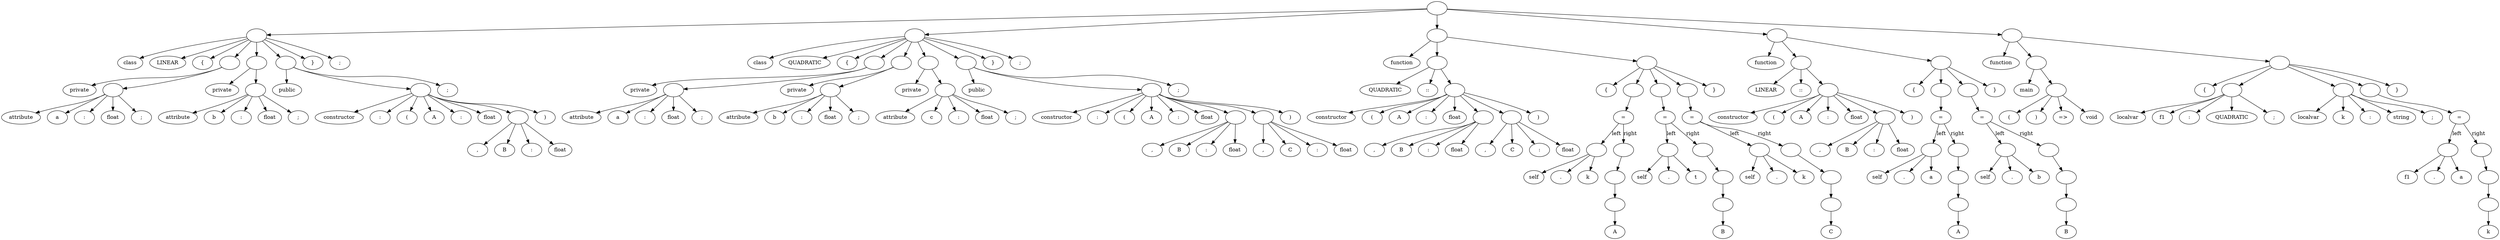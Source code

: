 digraph AST {
node55530882 [label=""]
node55530882 -> node30015890
node30015890 [label=""]
node30015890 -> node1707556
node1707556 [label="class"]
node30015890 -> node15368010
node15368010 [label="LINEAR"]
node30015890 -> node4094363
node4094363 [label="{"]
node30015890 -> node36849274
node36849274 [label=""]
node36849274 -> node63208015
node63208015 [label="private"]
node36849274 -> node32001227
node32001227 [label=""]
node32001227 -> node19575591
node19575591 [label="attribute"]
node32001227 -> node41962596
node41962596 [label="a"]
node32001227 -> node42119052
node42119052 [label=":"]
node32001227 -> node43527150
node43527150 [label="float"]
node32001227 -> node56200037
node56200037 [label=";"]
node30015890 -> node36038289
node36038289 [label=""]
node36038289 -> node55909147
node55909147 [label="private"]
node36038289 -> node33420276
node33420276 [label=""]
node33420276 -> node32347029
node32347029 [label="attribute"]
node33420276 -> node22687807
node22687807 [label="b"]
node33420276 -> node2863675
node2863675 [label=":"]
node33420276 -> node25773083
node25773083 [label="float"]
node33420276 -> node30631159
node30631159 [label=";"]
node30015890 -> node7244975
node7244975 [label=""]
node7244975 -> node65204782
node65204782 [label="public"]
node7244975 -> node49972132
node49972132 [label=""]
node49972132 -> node47096010
node47096010 [label="constructor"]
node49972132 -> node21210914
node21210914 [label=":"]
node49972132 -> node56680499
node56680499 [label="("]
node49972132 -> node40362448
node40362448 [label="A"]
node49972132 -> node27717712
node27717712 [label=":"]
node49972132 -> node48132822
node48132822 [label="float"]
node49972132 -> node30542218
node30542218 [label=""]
node30542218 -> node6444509
node6444509 [label=","]
node30542218 -> node58000584
node58000584 [label="B"]
node30542218 -> node52243212
node52243212 [label=":"]
node30542218 -> node426867
node426867 [label="float"]
node49972132 -> node3841804
node3841804 [label=")"]
node7244975 -> node34576242
node34576242 [label=";"]
node30015890 -> node42750725
node42750725 [label="}"]
node30015890 -> node49212206
node49212206 [label=";"]
node55530882 -> node40256670
node40256670 [label=""]
node40256670 -> node26765710
node26765710 [label="class"]
node40256670 -> node39564799
node39564799 [label="QUADRATIC"]
node40256670 -> node20538874
node20538874 [label="{"]
node40256670 -> node50632145
node50632145 [label=""]
node50632145 -> node53036123
node53036123 [label="private"]
node50632145 -> node7563067
node7563067 [label=""]
node7563067 -> node958745
node958745 [label="attribute"]
node7563067 -> node8628710
node8628710 [label="a"]
node7563067 -> node10549531
node10549531 [label=":"]
node7563067 -> node27836922
node27836922 [label="float"]
node7563067 -> node49205706
node49205706 [label=";"]
node40256670 -> node40198173
node40198173 [label=""]
node40198173 -> node26239245
node26239245 [label="private"]
node40198173 -> node34826618
node34826618 [label=""]
node34826618 -> node45004109
node45004109 [label="attribute"]
node34826618 -> node2383799
node2383799 [label="b"]
node34826618 -> node21454193
node21454193 [label=":"]
node34826618 -> node58870012
node58870012 [label="float"]
node34826618 -> node60068066
node60068066 [label=";"]
node40256670 -> node3741682
node3741682 [label=""]
node3741682 -> node33675143
node33675143 [label="private"]
node3741682 -> node34640832
node34640832 [label=""]
node34640832 -> node43332040
node43332040 [label="attribute"]
node34640832 -> node54444047
node54444047 [label="c"]
node34640832 -> node20234383
node20234383 [label=":"]
node34640832 -> node47891719
node47891719 [label="float"]
node34640832 -> node28372289
node28372289 [label=";"]
node40256670 -> node54024015
node54024015 [label=""]
node54024015 -> node16454088
node16454088 [label="public"]
node54024015 -> node13869071
node13869071 [label=""]
node13869071 -> node57712780
node57712780 [label="constructor"]
node13869071 -> node49652976
node49652976 [label=":"]
node13869071 -> node44223604
node44223604 [label="("]
node13869071 -> node62468121
node62468121 [label="A"]
node13869071 -> node25342185
node25342185 [label=":"]
node13869071 -> node26753075
node26753075 [label="float"]
node13869071 -> node39451090
node39451090 [label=""]
node39451090 -> node19515494
node19515494 [label=","]
node39451090 -> node41421720
node41421720 [label="B"]
node39451090 -> node37251161
node37251161 [label=":"]
node39451090 -> node66824994
node66824994 [label="float"]
node13869071 -> node64554036
node64554036 [label=""]
node64554036 -> node44115416
node44115416 [label=","]
node64554036 -> node61494432
node61494432 [label="C"]
node64554036 -> node16578980
node16578980 [label=":"]
node64554036 -> node14993092
node14993092 [label="float"]
node13869071 -> node720107
node720107 [label=")"]
node54024015 -> node6480969
node6480969 [label=";"]
node40256670 -> node58328727
node58328727 [label="}"]
node40256670 -> node55196503
node55196503 [label=";"]
node55530882 -> node27006480
node27006480 [label=""]
node27006480 -> node41731733
node41731733 [label="function"]
node27006480 -> node40041277
node40041277 [label=""]
node40041277 -> node24827179
node24827179 [label="QUADRATIC"]
node40041277 -> node22118023
node22118023 [label="::"]
node40041277 -> node64844482
node64844482 [label=""]
node64844482 -> node46729429
node46729429 [label="constructor"]
node64844482 -> node17911681
node17911681 [label="("]
node64844482 -> node26987408
node26987408 [label="A"]
node64844482 -> node41560081
node41560081 [label=":"]
node64844482 -> node38496415
node38496415 [label="float"]
node64844482 -> node10923418
node10923418 [label=""]
node10923418 -> node31201899
node31201899 [label=","]
node10923418 -> node12381635
node12381635 [label="B"]
node10923418 -> node44325851
node44325851 [label=":"]
node10923418 -> node63388340
node63388340 [label="float"]
node64844482 -> node33624151
node33624151 [label=""]
node33624151 -> node34181910
node34181910 [label=","]
node33624151 -> node39201736
node39201736 [label="C"]
node33624151 -> node17271312
node17271312 [label=":"]
node33624151 -> node21224086
node21224086 [label="float"]
node64844482 -> node56799051
node56799051 [label=")"]
node27006480 -> node41429416
node41429416 [label=""]
node41429416 -> node37320431
node37320431 [label="{"]
node41429416 -> node339559
node339559 [label=""]
node339559 -> node3056034
node3056034 [label="="]
node3056034 -> node27504314 [label="left"]
node27504314 [label=""]
node27504314 -> node46212239
node46212239 [label="self"]
node27504314 -> node13256970
node13256970 [label="."]
node27504314 -> node52203868
node52203868 [label="k"]
node3056034 -> node72766 [label="right"]
node72766 [label=""]
node72766 -> node654897
node654897 [label=""]
node654897 -> node5894079
node5894079 [label=""]
node5894079 -> node53046711
node53046711 [label="A"]
node41429416 -> node7658356
node7658356 [label=""]
node7658356 -> node1816341
node1816341 [label="="]
node1816341 -> node16347077 [label="left"]
node16347077 [label=""]
node16347077 -> node12905972
node12905972 [label="self"]
node16347077 -> node49044892
node49044892 [label="."]
node16347077 -> node38750844
node38750844 [label="t"]
node1816341 -> node13213278 [label="right"]
node13213278 [label=""]
node13213278 -> node51810644
node51810644 [label=""]
node51810644 -> node63642613
node63642613 [label=""]
node63642613 -> node35912612
node35912612 [label="B"]
node41429416 -> node54778057
node54778057 [label=""]
node54778057 -> node23240469
node23240469 [label="="]
node23240469 -> node7837633 [label="left"]
node7837633 [label=""]
node7837633 -> node3429838
node3429838 [label="self"]
node7837633 -> node30868550
node30868550 [label="."]
node7837633 -> node9381496
node9381496 [label="k"]
node23240469 -> node17324607 [label="right"]
node17324607 [label=""]
node17324607 -> node21703739
node21703739 [label=""]
node21703739 -> node61115925
node61115925 [label=""]
node61115925 -> node13172414
node13172414 [label="C"]
node41429416 -> node51442863
node51442863 [label="}"]
node55530882 -> node60332585
node60332585 [label=""]
node60332585 -> node6122357
node6122357 [label="function"]
node60332585 -> node55101221
node55101221 [label=""]
node55101221 -> node26148945
node26148945 [label="LINEAR"]
node55101221 -> node34013913
node34013913 [label="::"]
node55101221 -> node37689768
node37689768 [label=""]
node37689768 -> node3663598
node3663598 [label="constructor"]
node37689768 -> node32972388
node32972388 [label="("]
node37689768 -> node28316044
node28316044 [label="A"]
node37689768 -> node53517805
node53517805 [label=":"]
node37689768 -> node11898202
node11898202 [label="float"]
node37689768 -> node39974954
node39974954 [label=""]
node39974954 -> node24230272
node24230272 [label=","]
node39974954 -> node16745860
node16745860 [label="B"]
node39974954 -> node16495015
node16495015 [label=":"]
node39974954 -> node14237410
node14237410 [label="float"]
node37689768 -> node61027830
node61027830 [label=")"]
node60332585 -> node12379565
node12379565 [label=""]
node12379565 -> node44307222
node44307222 [label="{"]
node12379565 -> node63220684
node63220684 [label=""]
node63220684 -> node32115247
node32115247 [label="="]
node32115247 -> node20601768 [label="left"]
node20601768 [label=""]
node20601768 -> node51198184
node51198184 [label="self"]
node20601768 -> node58130472
node58130472 [label="."]
node20601768 -> node53412201
node53412201 [label="a"]
node32115247 -> node10947764 [label="right"]
node10947764 [label=""]
node10947764 -> node31421019
node31421019 [label=""]
node31421019 -> node14353717
node14353717 [label=""]
node14353717 -> node62074597
node62074597 [label="A"]
node12379565 -> node21800467
node21800467 [label=""]
node21800467 -> node61986480
node61986480 [label="="]
node61986480 -> node21007413 [label="left"]
node21007413 [label=""]
node21007413 -> node54848996
node54848996 [label="self"]
node21007413 -> node23878916
node23878916 [label="."]
node21007413 -> node13583655
node13583655 [label="b"]
node61986480 -> node55144039 [label="right"]
node55144039 [label=""]
node55144039 -> node26534308
node26534308 [label=""]
node26534308 -> node37482183
node37482183 [label=""]
node37482183 -> node1795329
node1795329 [label="B"]
node12379565 -> node16157963
node16157963 [label="}"]
node55530882 -> node11203942
node11203942 [label=""]
node11203942 -> node33726620
node33726620 [label="function"]
node11203942 -> node35104124
node35104124 [label=""]
node35104124 -> node47501665
node47501665 [label="main"]
node35104124 -> node24861802
node24861802 [label=""]
node24861802 -> node22429634
node22429634 [label="("]
node24861802 -> node540121
node540121 [label=")"]
node24861802 -> node4861097
node4861097 [label="=>"]
node24861802 -> node43749873
node43749873 [label="void"]
node11203942 -> node58204539
node58204539 [label=""]
node58204539 -> node54078809
node54078809 [label="{"]
node58204539 -> node16947234
node16947234 [label=""]
node16947234 -> node18307385
node18307385 [label="localvar"]
node16947234 -> node30548742
node30548742 [label="f1"]
node16947234 -> node6503226
node6503226 [label=":"]
node16947234 -> node58529038
node58529038 [label="QUADRATIC"]
node16947234 -> node56999299
node56999299 [label=";"]
node58204539 -> node43231651
node43231651 [label=""]
node43231651 -> node53540541
node53540541 [label="localvar"]
node43231651 -> node12102828
node12102828 [label="k"]
node43231651 -> node41816592
node41816592 [label=":"]
node43231651 -> node40805010
node40805010 [label="string"]
node43231651 -> node31700771
node31700771 [label=";"]
node58204539 -> node16871484
node16871484 [label=""]
node16871484 -> node17625630
node17625630 [label="="]
node17625630 -> node24412946 [label="left"]
node24412946 [label=""]
node24412946 -> node18389930
node18389930 [label="f1"]
node24412946 -> node31291646
node31291646 [label="."]
node24412946 -> node13189358
node13189358 [label="a"]
node17625630 -> node51595365 [label="right"]
node51595365 [label=""]
node51595365 -> node61705107
node61705107 [label=""]
node61705107 -> node18475057
node18475057 [label=""]
node18475057 -> node32057793
node32057793 [label="k"]
node58204539 -> node20084682
node20084682 [label="}"]
}
